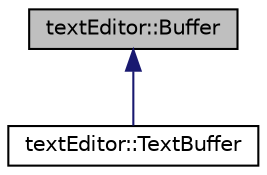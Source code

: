 digraph "textEditor::Buffer"
{
 // LATEX_PDF_SIZE
  edge [fontname="Helvetica",fontsize="10",labelfontname="Helvetica",labelfontsize="10"];
  node [fontname="Helvetica",fontsize="10",shape=record];
  Node1 [label="textEditor::Buffer",height=0.2,width=0.4,color="black", fillcolor="grey75", style="filled", fontcolor="black",tooltip=" "];
  Node1 -> Node2 [dir="back",color="midnightblue",fontsize="10",style="solid"];
  Node2 [label="textEditor::TextBuffer",height=0.2,width=0.4,color="black", fillcolor="white", style="filled",URL="$classtextEditor_1_1TextBuffer.html",tooltip=" "];
}
